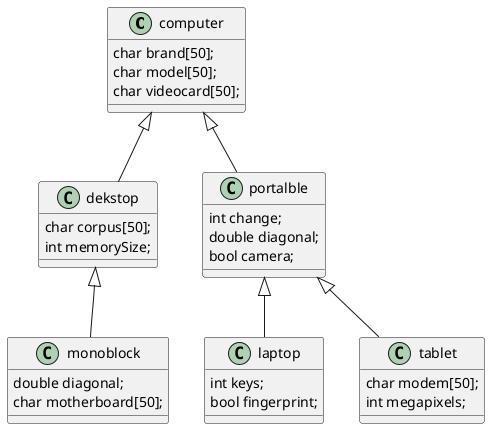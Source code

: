 @startuml
'https://plantuml.com/class-diagram


computer <|-- dekstop
dekstop <|-- monoblock

computer <|-- portalble
portalble <|-- laptop
portalble <|-- tablet

class computer {
 char brand[50];
 char model[50];
 char videocard[50];
}

class dekstop{
    char corpus[50];
    int memorySize;
}

class monoblock{
    double diagonal;
    char motherboard[50];
}

class portalble {
    int change;
    double diagonal;
    bool camera;
}

class laptop{
    int keys;
    bool fingerprint;
}

class tablet {
    char modem[50];
    int megapixels;
}
@enduml